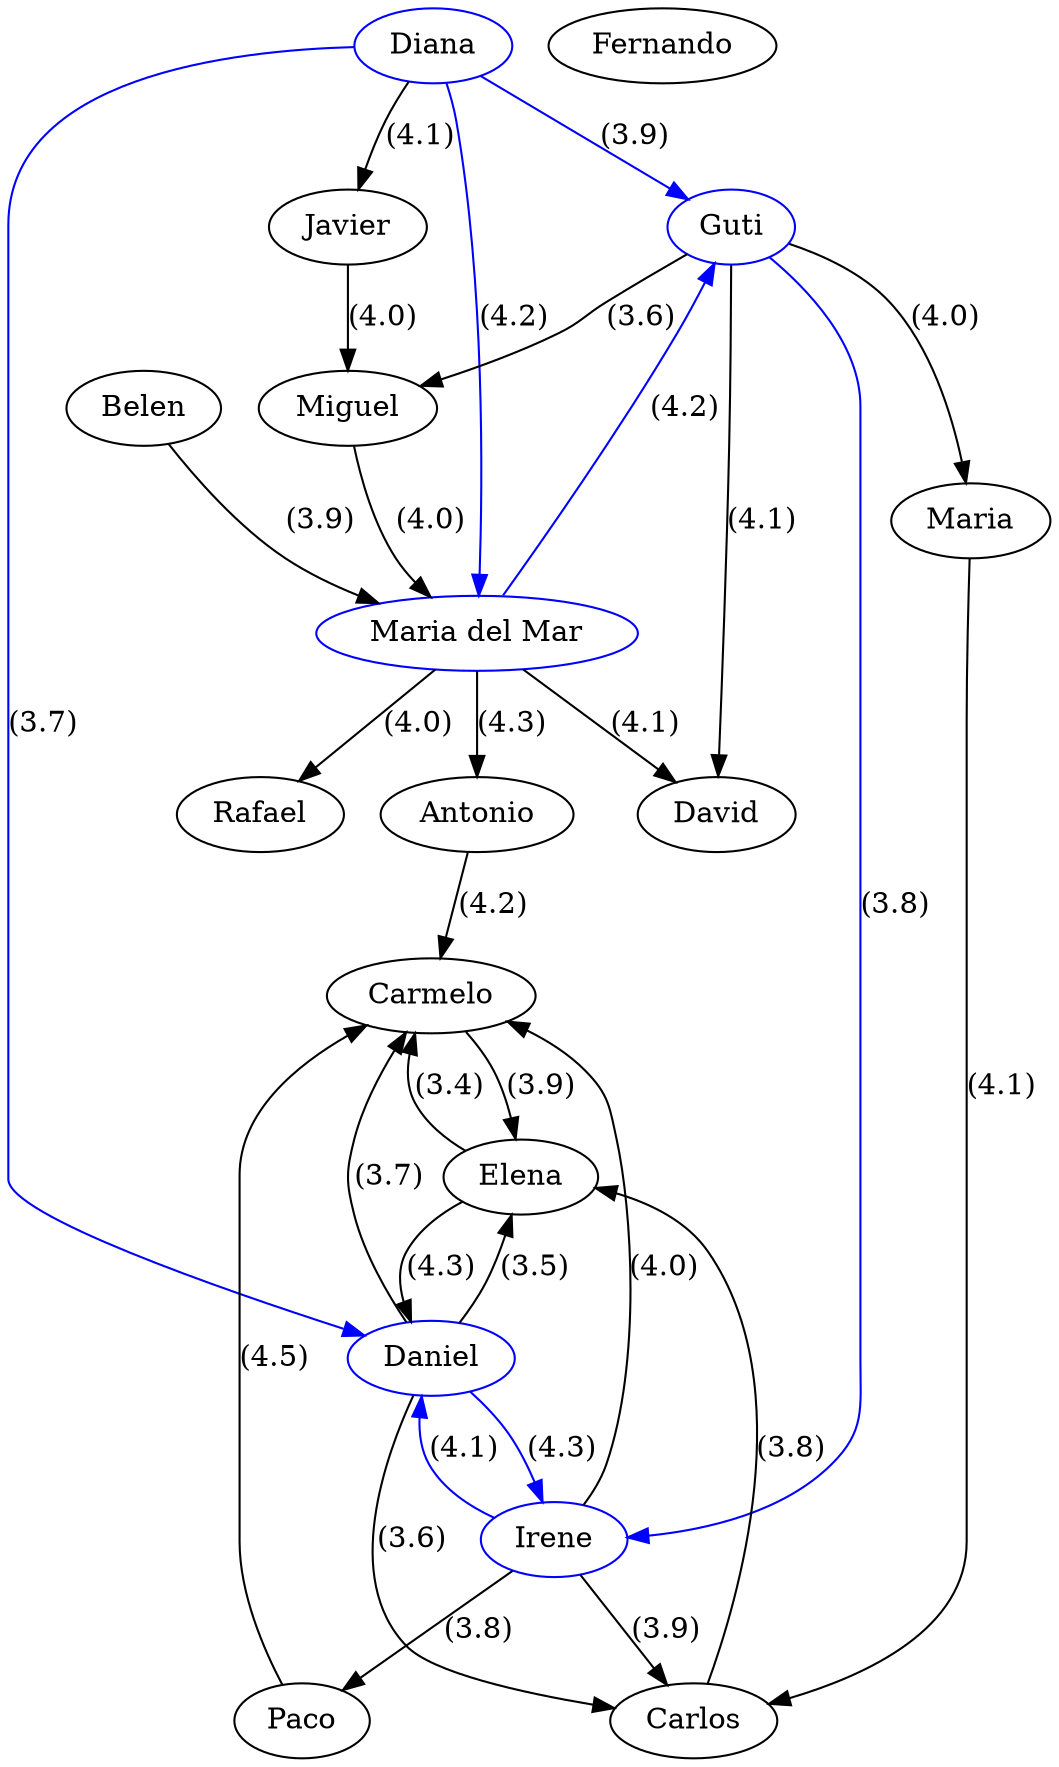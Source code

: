 strict digraph G {
  1 [ color="blue" label="Diana" ];
  2 [ color="blue" label="Guti" ];
  3 [ label="David" ];
  4 [ label="Miguel" ];
  5 [ label="Belen" ];
  6 [ label="Rafael" ];
  7 [ label="Paco" ];
  8 [ label="Elena" ];
  9 [ label="Fernando" ];
  10 [ color="blue" label="Irene" ];
  11 [ label="Antonio" ];
  12 [ label="Maria" ];
  13 [ label="Carlos" ];
  14 [ color="blue" label="Daniel" ];
  15 [ label="Javier" ];
  16 [ color="blue" label="Maria del Mar" ];
  17 [ label="Carmelo" ];
  1 -> 2 [ color="blue" label="(3.9)" ];
  1 -> 14 [ color="blue" label="(3.7)" ];
  1 -> 15 [ label="(4.1)" ];
  1 -> 16 [ color="blue" label="(4.2)" ];
  2 -> 12 [ label="(4.0)" ];
  2 -> 3 [ label="(4.1)" ];
  2 -> 4 [ label="(3.6)" ];
  2 -> 10 [ color="blue" label="(3.8)" ];
  14 -> 8 [ label="(3.5)" ];
  14 -> 10 [ color="blue" label="(4.3)" ];
  14 -> 13 [ label="(3.6)" ];
  14 -> 17 [ label="(3.7)" ];
  16 -> 2 [ color="blue" label="(4.2)" ];
  16 -> 3 [ label="(4.1)" ];
  16 -> 6 [ label="(4.0)" ];
  16 -> 11 [ label="(4.3)" ];
  10 -> 14 [ color="blue" label="(4.1)" ];
  10 -> 13 [ label="(3.9)" ];
  10 -> 17 [ label="(4.0)" ];
  10 -> 7 [ label="(3.8)" ];
  15 -> 4 [ label="(4.0)" ];
  4 -> 16 [ label="(4.0)" ];
  13 -> 8 [ label="(3.8)" ];
  17 -> 8 [ label="(3.9)" ];
  5 -> 16 [ label="(3.9)" ];
  11 -> 17 [ label="(4.2)" ];
  8 -> 14 [ label="(4.3)" ];
  7 -> 17 [ label="(4.5)" ];
  12 -> 13 [ label="(4.1)" ];
  8 -> 17 [ label="(3.4)" ];
}
